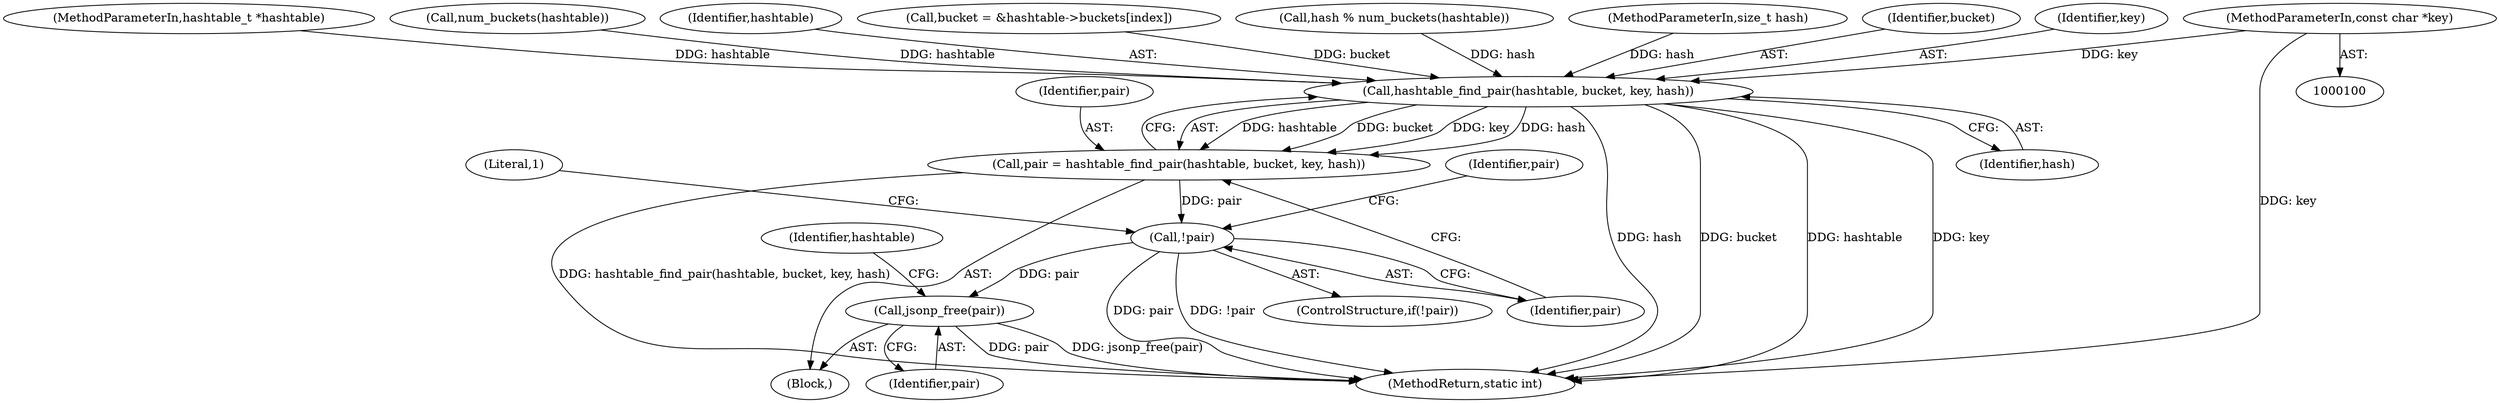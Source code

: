 digraph "0_jansson_8f80c2d83808150724d31793e6ade92749b1faa4_1@pointer" {
"1000102" [label="(MethodParameterIn,const char *key)"];
"1000124" [label="(Call,hashtable_find_pair(hashtable, bucket, key, hash))"];
"1000122" [label="(Call,pair = hashtable_find_pair(hashtable, bucket, key, hash))"];
"1000130" [label="(Call,!pair)"];
"1000212" [label="(Call,jsonp_free(pair))"];
"1000124" [label="(Call,hashtable_find_pair(hashtable, bucket, key, hash))"];
"1000102" [label="(MethodParameterIn,const char *key)"];
"1000126" [label="(Identifier,bucket)"];
"1000129" [label="(ControlStructure,if(!pair))"];
"1000213" [label="(Identifier,pair)"];
"1000122" [label="(Call,pair = hashtable_find_pair(hashtable, bucket, key, hash))"];
"1000127" [label="(Identifier,key)"];
"1000101" [label="(MethodParameterIn,hashtable_t *hashtable)"];
"1000112" [label="(Call,num_buckets(hashtable))"];
"1000212" [label="(Call,jsonp_free(pair))"];
"1000216" [label="(Identifier,hashtable)"];
"1000125" [label="(Identifier,hashtable)"];
"1000114" [label="(Call,bucket = &hashtable->buckets[index])"];
"1000131" [label="(Identifier,pair)"];
"1000110" [label="(Call,hash % num_buckets(hashtable))"];
"1000104" [label="(Block,)"];
"1000123" [label="(Identifier,pair)"];
"1000128" [label="(Identifier,hash)"];
"1000220" [label="(MethodReturn,static int)"];
"1000134" [label="(Literal,1)"];
"1000140" [label="(Identifier,pair)"];
"1000103" [label="(MethodParameterIn,size_t hash)"];
"1000130" [label="(Call,!pair)"];
"1000102" -> "1000100"  [label="AST: "];
"1000102" -> "1000220"  [label="DDG: key"];
"1000102" -> "1000124"  [label="DDG: key"];
"1000124" -> "1000122"  [label="AST: "];
"1000124" -> "1000128"  [label="CFG: "];
"1000125" -> "1000124"  [label="AST: "];
"1000126" -> "1000124"  [label="AST: "];
"1000127" -> "1000124"  [label="AST: "];
"1000128" -> "1000124"  [label="AST: "];
"1000122" -> "1000124"  [label="CFG: "];
"1000124" -> "1000220"  [label="DDG: hash"];
"1000124" -> "1000220"  [label="DDG: bucket"];
"1000124" -> "1000220"  [label="DDG: hashtable"];
"1000124" -> "1000220"  [label="DDG: key"];
"1000124" -> "1000122"  [label="DDG: hashtable"];
"1000124" -> "1000122"  [label="DDG: bucket"];
"1000124" -> "1000122"  [label="DDG: key"];
"1000124" -> "1000122"  [label="DDG: hash"];
"1000112" -> "1000124"  [label="DDG: hashtable"];
"1000101" -> "1000124"  [label="DDG: hashtable"];
"1000114" -> "1000124"  [label="DDG: bucket"];
"1000110" -> "1000124"  [label="DDG: hash"];
"1000103" -> "1000124"  [label="DDG: hash"];
"1000122" -> "1000104"  [label="AST: "];
"1000123" -> "1000122"  [label="AST: "];
"1000131" -> "1000122"  [label="CFG: "];
"1000122" -> "1000220"  [label="DDG: hashtable_find_pair(hashtable, bucket, key, hash)"];
"1000122" -> "1000130"  [label="DDG: pair"];
"1000130" -> "1000129"  [label="AST: "];
"1000130" -> "1000131"  [label="CFG: "];
"1000131" -> "1000130"  [label="AST: "];
"1000134" -> "1000130"  [label="CFG: "];
"1000140" -> "1000130"  [label="CFG: "];
"1000130" -> "1000220"  [label="DDG: !pair"];
"1000130" -> "1000220"  [label="DDG: pair"];
"1000130" -> "1000212"  [label="DDG: pair"];
"1000212" -> "1000104"  [label="AST: "];
"1000212" -> "1000213"  [label="CFG: "];
"1000213" -> "1000212"  [label="AST: "];
"1000216" -> "1000212"  [label="CFG: "];
"1000212" -> "1000220"  [label="DDG: jsonp_free(pair)"];
"1000212" -> "1000220"  [label="DDG: pair"];
}
